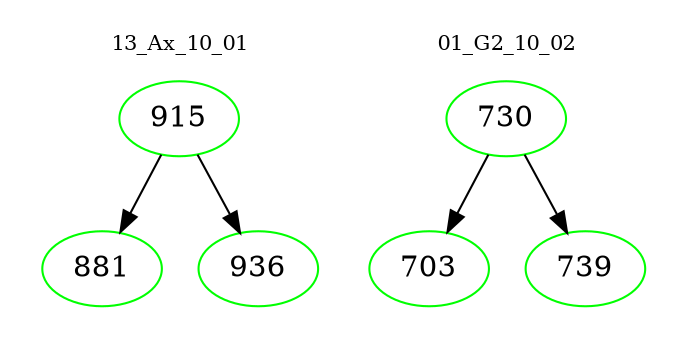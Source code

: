 digraph{
subgraph cluster_0 {
color = white
label = "13_Ax_10_01";
fontsize=10;
T0_915 [label="915", color="green"]
T0_915 -> T0_881 [color="black"]
T0_881 [label="881", color="green"]
T0_915 -> T0_936 [color="black"]
T0_936 [label="936", color="green"]
}
subgraph cluster_1 {
color = white
label = "01_G2_10_02";
fontsize=10;
T1_730 [label="730", color="green"]
T1_730 -> T1_703 [color="black"]
T1_703 [label="703", color="green"]
T1_730 -> T1_739 [color="black"]
T1_739 [label="739", color="green"]
}
}

